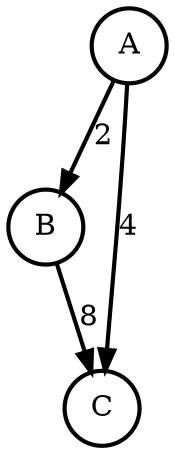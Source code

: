 digraph G {
    0 [label="A", penwidth=2, shape="circle"];
    1 [label="B", penwidth=2, shape="circle"];
    2 [label="C", penwidth=2, shape="circle"];
    0 -> 1 [penwidth=2, color=black, label="2"];
    0 -> 2 [penwidth=2, color=black, label="4"];
    1 -> 2 [penwidth=2, color=black, label="8"];
}